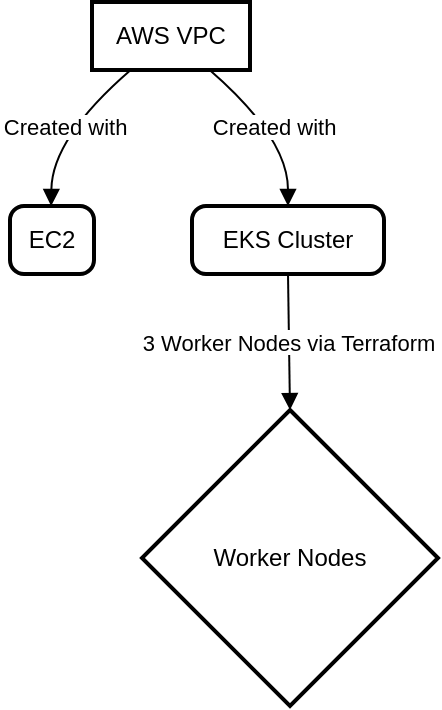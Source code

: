 <mxfile version="24.7.12">
  <diagram name="Page-1" id="Bm-xWHbnr6kbvL8WmOwy">
    <mxGraphModel>
      <root>
        <mxCell id="0" />
        <mxCell id="1" parent="0" />
        <mxCell id="2" value="AWS VPC" style="whiteSpace=wrap;strokeWidth=2;" vertex="1" parent="1">
          <mxGeometry x="67" width="79" height="34" as="geometry" />
        </mxCell>
        <mxCell id="3" value="EC2" style="rounded=1;absoluteArcSize=1;arcSize=14;whiteSpace=wrap;strokeWidth=2;" vertex="1" parent="1">
          <mxGeometry x="26" y="102" width="42" height="34" as="geometry" />
        </mxCell>
        <mxCell id="4" value="EKS Cluster" style="rounded=1;absoluteArcSize=1;arcSize=14;whiteSpace=wrap;strokeWidth=2;" vertex="1" parent="1">
          <mxGeometry x="117" y="102" width="96" height="34" as="geometry" />
        </mxCell>
        <mxCell id="5" value="Worker Nodes" style="rhombus;strokeWidth=2;whiteSpace=wrap;" vertex="1" parent="1">
          <mxGeometry x="92" y="204" width="148" height="148" as="geometry" />
        </mxCell>
        <mxCell id="6" value="Created with" style="curved=1;startArrow=none;endArrow=block;exitX=0.25;exitY=0.99;entryX=0.49;entryY=0.01;" edge="1" parent="1" source="2" target="3">
          <mxGeometry relative="1" as="geometry">
            <Array as="points">
              <mxPoint x="47" y="68" />
            </Array>
          </mxGeometry>
        </mxCell>
        <mxCell id="7" value="Created with" style="curved=1;startArrow=none;endArrow=block;exitX=0.74;exitY=0.99;entryX=0.5;entryY=0.01;" edge="1" parent="1" source="2" target="4">
          <mxGeometry relative="1" as="geometry">
            <Array as="points">
              <mxPoint x="165" y="68" />
            </Array>
          </mxGeometry>
        </mxCell>
        <mxCell id="8" value="3 Worker Nodes via Terraform" style="curved=1;startArrow=none;endArrow=block;exitX=0.5;exitY=0.99;entryX=0.5;entryY=0;" edge="1" parent="1" source="4" target="5">
          <mxGeometry relative="1" as="geometry">
            <Array as="points" />
          </mxGeometry>
        </mxCell>
      </root>
    </mxGraphModel>
  </diagram>
</mxfile>
